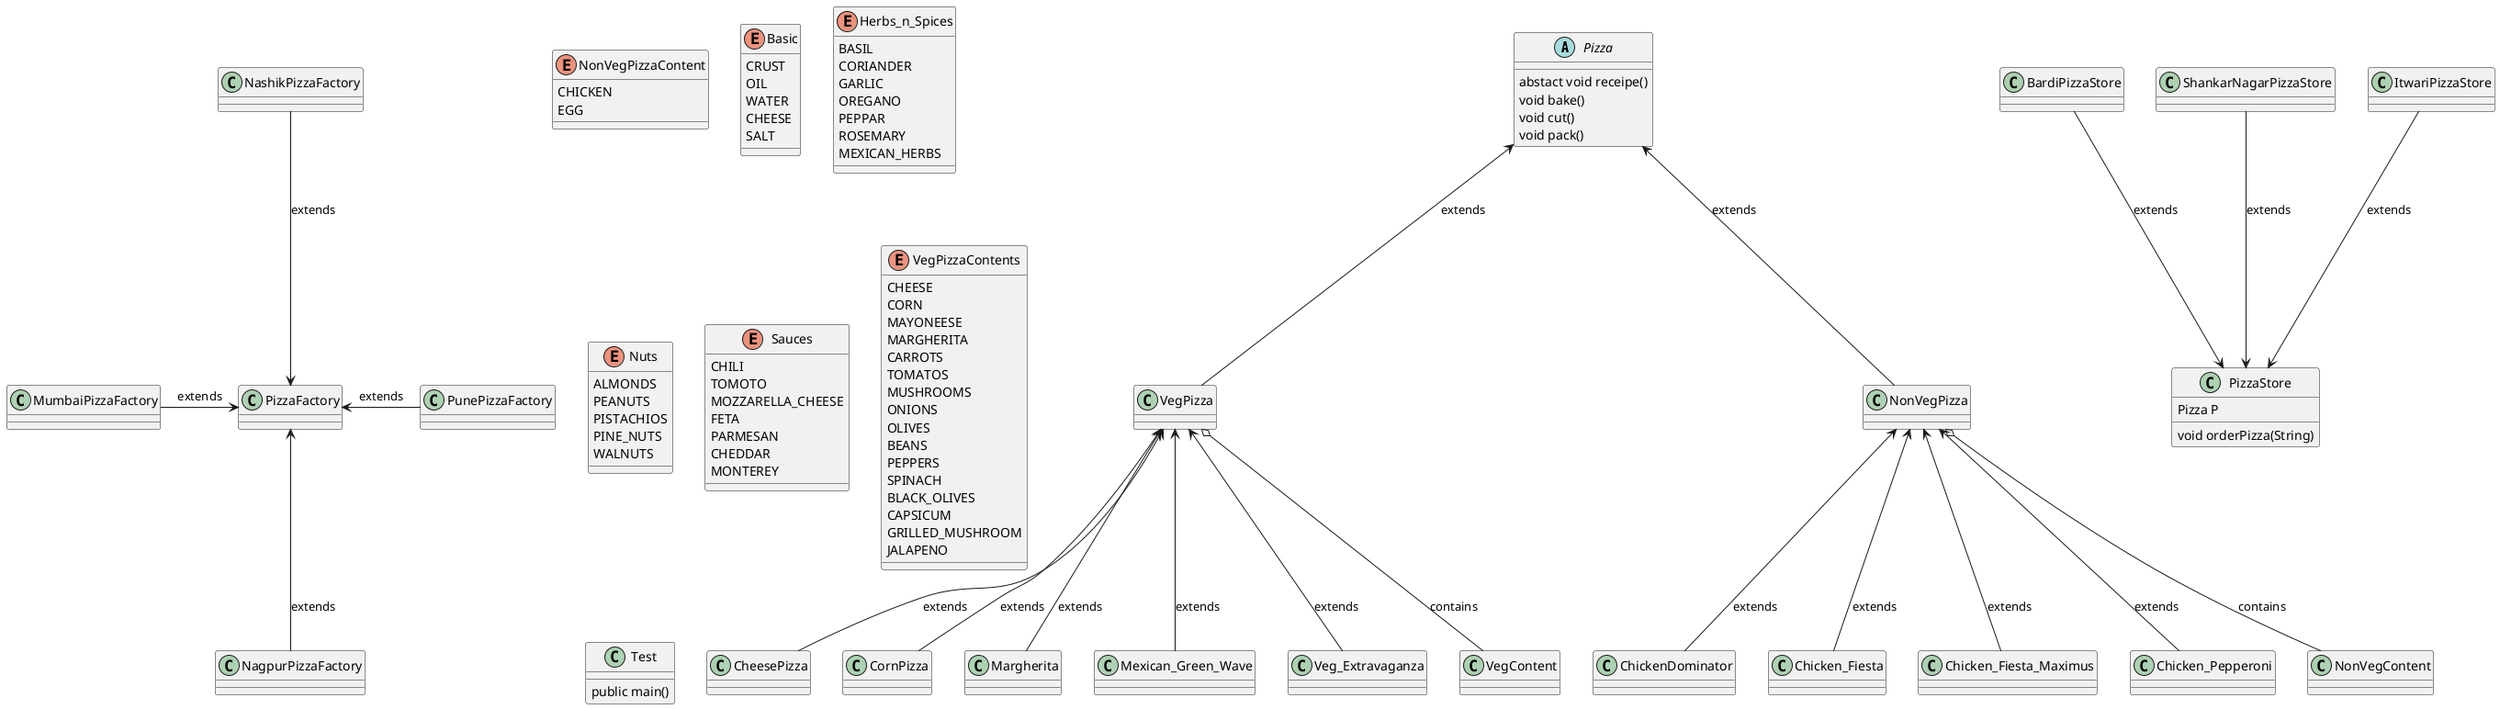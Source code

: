 @startuml



abstract class Pizza{
 abstact void receipe()
 void bake()
 void cut()
 void pack()
}
class VegPizza
{

}

class NonVegPizza
{

}
enum NonVegPizzaContent
{
  CHICKEN
  EGG
}
enum Basic
{
   CRUST
    OIL
    WATER
    CHEESE
    SALT
}
enum Herbs_n_Spices
 {
     BASIL
     CORIANDER
     GARLIC
     OREGANO
     PEPPAR
     ROSEMARY
     MEXICAN_HERBS
 }
 enum Nuts
  {
   ALMONDS
    PEANUTS
    PISTACHIOS
    PINE_NUTS
    WALNUTS
  }
  enum Sauces
  {
     CHILI
      TOMOTO
      MOZZARELLA_CHEESE
      FETA
      PARMESAN
      CHEDDAR
      MONTEREY
  }
  enum VegPizzaContents
  {
      CHEESE
      CORN
      MAYONEESE
      MARGHERITA
      CARROTS
      TOMATOS
      MUSHROOMS
      ONIONS
      OLIVES
      BEANS
      PEPPERS
      SPINACH
      BLACK_OLIVES
      CAPSICUM
      GRILLED_MUSHROOM
      JALAPENO
  }

class CheesePizza{
}
class CornPizza{
}
class Margherita
{
}
class Mexican_Green_Wave
{
}
class Veg_Extravaganza
{
}

class ChickenDominator{
}
class Chicken_Fiesta
{
}
class Chicken_Fiesta_Maximus
{
}
class Chicken_Pepperoni
{

}


VegPizza o-- VegContent : contains
NonVegPizza o-- NonVegContent : contains

Pizza <-- VegPizza : extends
Pizza <-- NonVegPizza : extends
NonVegPizza <-- ChickenDominator : extends
NonVegPizza <-- Chicken_Fiesta : extends
NonVegPizza <-- Chicken_Fiesta_Maximus : extends
NonVegPizza <-- Chicken_Pepperoni : extends
VegPizza <-- CornPizza : extends
VegPizza <-- CheesePizza : extends
VegPizza <-- Margherita : extends
VegPizza <-- Mexican_Green_Wave : extends
VegPizza <-- Veg_Extravaganza : extends



class PizzaStore{
 Pizza P
 void orderPizza(String)
}

class Test
{
 public main()
}

class PizzaFactory
{

}
class NagpurPizzaFactory
{
}
class PunePizzaFactory
{
}
class MumbaiPizzaFactory
{
}
class NashikPizzaFactory
{
}


NagpurPizzaFactory -up-> PizzaFactory : extends
PunePizzaFactory -left-> PizzaFactory : extends
MumbaiPizzaFactory -right-> PizzaFactory : extends
NashikPizzaFactory -down-> PizzaFactory : extends

class PizzaStore
{
}
class BardiPizzaStore
{
}
class ShankarNagarPizzaStore
{
}
class ItwariPizzaStore
{
}

BardiPizzaStore --> PizzaStore :extends
ShankarNagarPizzaStore --> PizzaStore :extends
ItwariPizzaStore --> PizzaStore :extends

@enduml